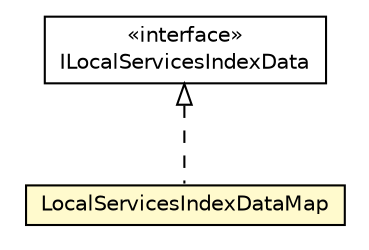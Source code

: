 #!/usr/local/bin/dot
#
# Class diagram 
# Generated by UMLGraph version R5_6-24-gf6e263 (http://www.umlgraph.org/)
#

digraph G {
	edge [fontname="Helvetica",fontsize=10,labelfontname="Helvetica",labelfontsize=10];
	node [fontname="Helvetica",fontsize=10,shape=plaintext];
	nodesep=0.25;
	ranksep=0.5;
	// org.universAAL.middleware.service.data.LocalServicesIndexDataMap
	c229365 [label=<<table title="org.universAAL.middleware.service.data.LocalServicesIndexDataMap" border="0" cellborder="1" cellspacing="0" cellpadding="2" port="p" bgcolor="lemonChiffon" href="./LocalServicesIndexDataMap.html">
		<tr><td><table border="0" cellspacing="0" cellpadding="1">
<tr><td align="center" balign="center"> LocalServicesIndexDataMap </td></tr>
		</table></td></tr>
		</table>>, URL="./LocalServicesIndexDataMap.html", fontname="Helvetica", fontcolor="black", fontsize=10.0];
	// org.universAAL.middleware.service.data.ILocalServicesIndexData
	c229367 [label=<<table title="org.universAAL.middleware.service.data.ILocalServicesIndexData" border="0" cellborder="1" cellspacing="0" cellpadding="2" port="p" href="./ILocalServicesIndexData.html">
		<tr><td><table border="0" cellspacing="0" cellpadding="1">
<tr><td align="center" balign="center"> &#171;interface&#187; </td></tr>
<tr><td align="center" balign="center"> ILocalServicesIndexData </td></tr>
		</table></td></tr>
		</table>>, URL="./ILocalServicesIndexData.html", fontname="Helvetica", fontcolor="black", fontsize=10.0];
	//org.universAAL.middleware.service.data.LocalServicesIndexDataMap implements org.universAAL.middleware.service.data.ILocalServicesIndexData
	c229367:p -> c229365:p [dir=back,arrowtail=empty,style=dashed];
}

